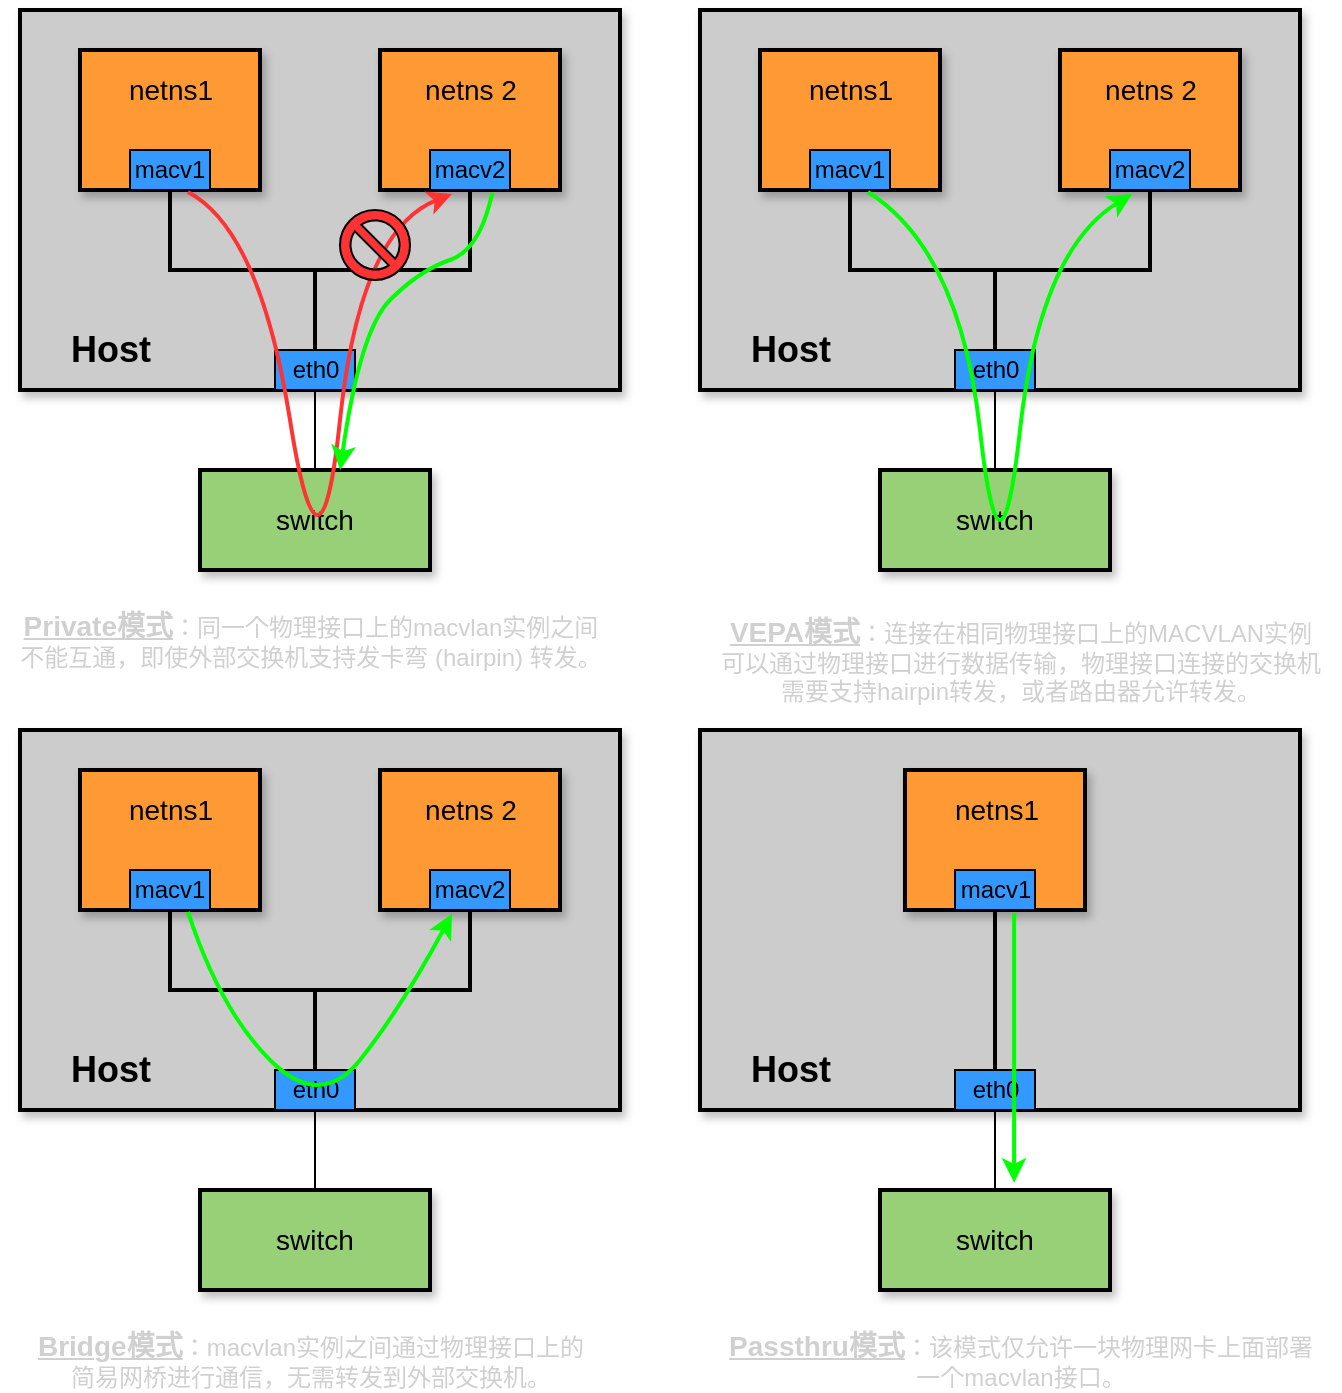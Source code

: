 <mxfile version="13.1.14" type="device"><diagram id="7U26s6v2oyI_hiLWyVBy" name="Page-1"><mxGraphModel dx="1186" dy="764" grid="1" gridSize="10" guides="1" tooltips="1" connect="1" arrows="1" fold="1" page="1" pageScale="1" pageWidth="850" pageHeight="1100" math="0" shadow="0"><root><mxCell id="0"/><mxCell id="1" parent="0"/><mxCell id="B_RgDuUZ2rfVtPrmDT5w-3" value="" style="rounded=0;whiteSpace=wrap;html=1;fillColor=#CCCCCC;shadow=1;strokeWidth=2;" parent="1" vertex="1"><mxGeometry x="40" y="100" width="300" height="190" as="geometry"/></mxCell><mxCell id="B_RgDuUZ2rfVtPrmDT5w-24" style="edgeStyle=orthogonalEdgeStyle;rounded=0;orthogonalLoop=1;jettySize=auto;html=1;exitX=0.5;exitY=1;exitDx=0;exitDy=0;entryX=0.5;entryY=0;entryDx=0;entryDy=0;endArrow=none;endFill=0;strokeWidth=2;" parent="1" source="B_RgDuUZ2rfVtPrmDT5w-4" target="B_RgDuUZ2rfVtPrmDT5w-9" edge="1"><mxGeometry relative="1" as="geometry"/></mxCell><mxCell id="B_RgDuUZ2rfVtPrmDT5w-4" value="" style="rounded=0;whiteSpace=wrap;html=1;fillColor=#FF9933;shadow=1;strokeWidth=2;" parent="1" vertex="1"><mxGeometry x="70" y="120" width="90" height="70" as="geometry"/></mxCell><mxCell id="B_RgDuUZ2rfVtPrmDT5w-7" value="&lt;font style=&quot;font-size: 14px&quot;&gt;switch&lt;/font&gt;" style="rounded=0;whiteSpace=wrap;html=1;fillColor=#97D077;shadow=1;strokeWidth=2;" parent="1" vertex="1"><mxGeometry x="130" y="330" width="115" height="50" as="geometry"/></mxCell><mxCell id="B_RgDuUZ2rfVtPrmDT5w-8" style="endArrow=none;edgeStyle=orthogonalEdgeStyle;rounded=0;orthogonalLoop=1;jettySize=auto;html=1;exitX=0.5;exitY=1;exitDx=0;exitDy=0;entryX=0.5;entryY=0;entryDx=0;entryDy=0;fillColor=none;" parent="1" source="B_RgDuUZ2rfVtPrmDT5w-9" target="B_RgDuUZ2rfVtPrmDT5w-7" edge="1"><mxGeometry relative="1" as="geometry"/></mxCell><mxCell id="B_RgDuUZ2rfVtPrmDT5w-9" value="eth0" style="rounded=0;whiteSpace=wrap;html=1;fillColor=#3399FF;" parent="1" vertex="1"><mxGeometry x="167.5" y="270" width="40" height="20" as="geometry"/></mxCell><mxCell id="B_RgDuUZ2rfVtPrmDT5w-10" value="macv1" style="rounded=0;whiteSpace=wrap;html=1;fillColor=#3399FF;" parent="1" vertex="1"><mxGeometry x="95" y="170" width="40" height="20" as="geometry"/></mxCell><mxCell id="B_RgDuUZ2rfVtPrmDT5w-13" value="&lt;font style=&quot;font-size: 14px&quot;&gt;netns1&lt;/font&gt;" style="text;html=1;align=center;verticalAlign=middle;resizable=0;points=[];autosize=1;fillColor=none;" parent="1" vertex="1"><mxGeometry x="85" y="130" width="60" height="20" as="geometry"/></mxCell><mxCell id="B_RgDuUZ2rfVtPrmDT5w-25" style="edgeStyle=orthogonalEdgeStyle;rounded=0;orthogonalLoop=1;jettySize=auto;html=1;exitX=0.5;exitY=1;exitDx=0;exitDy=0;entryX=0.5;entryY=0;entryDx=0;entryDy=0;endArrow=none;endFill=0;strokeWidth=2;" parent="1" source="B_RgDuUZ2rfVtPrmDT5w-14" target="B_RgDuUZ2rfVtPrmDT5w-9" edge="1"><mxGeometry relative="1" as="geometry"/></mxCell><mxCell id="B_RgDuUZ2rfVtPrmDT5w-14" value="" style="rounded=0;whiteSpace=wrap;html=1;fillColor=#FF9933;shadow=1;strokeWidth=2;" parent="1" vertex="1"><mxGeometry x="220" y="120" width="90" height="70" as="geometry"/></mxCell><mxCell id="B_RgDuUZ2rfVtPrmDT5w-15" value="macv2" style="rounded=0;whiteSpace=wrap;html=1;fillColor=#3399FF;" parent="1" vertex="1"><mxGeometry x="245" y="170" width="40" height="20" as="geometry"/></mxCell><mxCell id="B_RgDuUZ2rfVtPrmDT5w-18" value="&lt;font style=&quot;font-size: 14px&quot;&gt;netns 2&lt;/font&gt;" style="text;html=1;align=center;verticalAlign=middle;resizable=0;points=[];autosize=1;fillColor=none;" parent="1" vertex="1"><mxGeometry x="235" y="130" width="60" height="20" as="geometry"/></mxCell><mxCell id="B_RgDuUZ2rfVtPrmDT5w-19" value="&lt;font style=&quot;font-size: 18px&quot;&gt;&lt;b&gt;Host&lt;/b&gt;&lt;/font&gt;" style="text;html=1;align=center;verticalAlign=middle;resizable=0;points=[];autosize=1;fillColor=none;" parent="1" vertex="1"><mxGeometry x="55" y="260" width="60" height="20" as="geometry"/></mxCell><mxCell id="Oq509a6aH12ejsW9vpDh-1" value="" style="curved=1;endArrow=classic;html=1;exitX=0.6;exitY=1.014;exitDx=0;exitDy=0;exitPerimeter=0;entryX=0.4;entryY=1.029;entryDx=0;entryDy=0;entryPerimeter=0;strokeWidth=2;strokeColor=#FF3333;" parent="1" source="B_RgDuUZ2rfVtPrmDT5w-4" target="B_RgDuUZ2rfVtPrmDT5w-14" edge="1"><mxGeometry width="50" height="50" relative="1" as="geometry"><mxPoint x="400" y="380" as="sourcePoint"/><mxPoint x="450" y="330" as="targetPoint"/><Array as="points"><mxPoint x="160" y="210"/><mxPoint x="190" y="400"/><mxPoint x="210" y="210"/></Array></mxGeometry></mxCell><mxCell id="Oq509a6aH12ejsW9vpDh-4" value="" style="verticalLabelPosition=bottom;verticalAlign=top;html=1;shape=mxgraph.basic.no_symbol;strokeColor=#000000;fillColor=#FF3333;" parent="1" vertex="1"><mxGeometry x="200" y="200" width="35" height="35" as="geometry"/></mxCell><mxCell id="Oq509a6aH12ejsW9vpDh-5" value="&lt;font color=&quot;#d0d0d0&quot;&gt;&lt;u&gt;&lt;b&gt;&lt;font style=&quot;font-size: 14px&quot;&gt;Private模式&lt;/font&gt;&lt;/b&gt;&lt;/u&gt;：同一个物理接口上的macvlan实例之间&lt;br&gt;不能互通，即使外部交换机支持发卡弯 (hairpin) 转发。&lt;/font&gt;" style="text;html=1;align=center;verticalAlign=middle;resizable=0;points=[];autosize=1;" parent="1" vertex="1"><mxGeometry x="30" y="400" width="310" height="30" as="geometry"/></mxCell><mxCell id="Oq509a6aH12ejsW9vpDh-7" value="" style="rounded=0;whiteSpace=wrap;html=1;fillColor=#CCCCCC;shadow=1;strokeWidth=2;" parent="1" vertex="1"><mxGeometry x="380" y="100" width="300" height="190" as="geometry"/></mxCell><mxCell id="Oq509a6aH12ejsW9vpDh-8" style="edgeStyle=orthogonalEdgeStyle;rounded=0;orthogonalLoop=1;jettySize=auto;html=1;exitX=0.5;exitY=1;exitDx=0;exitDy=0;entryX=0.5;entryY=0;entryDx=0;entryDy=0;endArrow=none;endFill=0;strokeWidth=2;" parent="1" source="Oq509a6aH12ejsW9vpDh-9" target="Oq509a6aH12ejsW9vpDh-12" edge="1"><mxGeometry relative="1" as="geometry"/></mxCell><mxCell id="Oq509a6aH12ejsW9vpDh-9" value="" style="rounded=0;whiteSpace=wrap;html=1;fillColor=#FF9933;shadow=1;strokeWidth=2;" parent="1" vertex="1"><mxGeometry x="410" y="120" width="90" height="70" as="geometry"/></mxCell><mxCell id="Oq509a6aH12ejsW9vpDh-10" value="&lt;font style=&quot;font-size: 14px&quot;&gt;switch&lt;/font&gt;" style="rounded=0;whiteSpace=wrap;html=1;fillColor=#97D077;shadow=1;strokeWidth=2;" parent="1" vertex="1"><mxGeometry x="470" y="330" width="115" height="50" as="geometry"/></mxCell><mxCell id="Oq509a6aH12ejsW9vpDh-11" style="endArrow=none;edgeStyle=orthogonalEdgeStyle;rounded=0;orthogonalLoop=1;jettySize=auto;html=1;exitX=0.5;exitY=1;exitDx=0;exitDy=0;entryX=0.5;entryY=0;entryDx=0;entryDy=0;fillColor=none;" parent="1" source="Oq509a6aH12ejsW9vpDh-12" target="Oq509a6aH12ejsW9vpDh-10" edge="1"><mxGeometry relative="1" as="geometry"/></mxCell><mxCell id="Oq509a6aH12ejsW9vpDh-12" value="eth0" style="rounded=0;whiteSpace=wrap;html=1;fillColor=#3399FF;" parent="1" vertex="1"><mxGeometry x="507.5" y="270" width="40" height="20" as="geometry"/></mxCell><mxCell id="Oq509a6aH12ejsW9vpDh-13" value="macv1" style="rounded=0;whiteSpace=wrap;html=1;fillColor=#3399FF;" parent="1" vertex="1"><mxGeometry x="435" y="170" width="40" height="20" as="geometry"/></mxCell><mxCell id="Oq509a6aH12ejsW9vpDh-14" value="&lt;font style=&quot;font-size: 14px&quot;&gt;netns1&lt;/font&gt;" style="text;html=1;align=center;verticalAlign=middle;resizable=0;points=[];autosize=1;fillColor=none;" parent="1" vertex="1"><mxGeometry x="425" y="130" width="60" height="20" as="geometry"/></mxCell><mxCell id="Oq509a6aH12ejsW9vpDh-15" style="edgeStyle=orthogonalEdgeStyle;rounded=0;orthogonalLoop=1;jettySize=auto;html=1;exitX=0.5;exitY=1;exitDx=0;exitDy=0;entryX=0.5;entryY=0;entryDx=0;entryDy=0;endArrow=none;endFill=0;strokeWidth=2;" parent="1" source="Oq509a6aH12ejsW9vpDh-16" target="Oq509a6aH12ejsW9vpDh-12" edge="1"><mxGeometry relative="1" as="geometry"/></mxCell><mxCell id="Oq509a6aH12ejsW9vpDh-16" value="" style="rounded=0;whiteSpace=wrap;html=1;fillColor=#FF9933;shadow=1;strokeWidth=2;" parent="1" vertex="1"><mxGeometry x="560" y="120" width="90" height="70" as="geometry"/></mxCell><mxCell id="Oq509a6aH12ejsW9vpDh-17" value="macv2" style="rounded=0;whiteSpace=wrap;html=1;fillColor=#3399FF;" parent="1" vertex="1"><mxGeometry x="585" y="170" width="40" height="20" as="geometry"/></mxCell><mxCell id="Oq509a6aH12ejsW9vpDh-18" value="&lt;font style=&quot;font-size: 14px&quot;&gt;netns 2&lt;/font&gt;" style="text;html=1;align=center;verticalAlign=middle;resizable=0;points=[];autosize=1;fillColor=none;" parent="1" vertex="1"><mxGeometry x="575" y="130" width="60" height="20" as="geometry"/></mxCell><mxCell id="Oq509a6aH12ejsW9vpDh-19" value="&lt;font style=&quot;font-size: 18px&quot;&gt;&lt;b&gt;Host&lt;/b&gt;&lt;/font&gt;" style="text;html=1;align=center;verticalAlign=middle;resizable=0;points=[];autosize=1;fillColor=none;" parent="1" vertex="1"><mxGeometry x="395" y="260" width="60" height="20" as="geometry"/></mxCell><mxCell id="Oq509a6aH12ejsW9vpDh-20" value="" style="curved=1;endArrow=classic;html=1;exitX=0.6;exitY=1.014;exitDx=0;exitDy=0;exitPerimeter=0;entryX=0.4;entryY=1.029;entryDx=0;entryDy=0;entryPerimeter=0;strokeWidth=2;strokeColor=#00FF00;" parent="1" source="Oq509a6aH12ejsW9vpDh-9" target="Oq509a6aH12ejsW9vpDh-16" edge="1"><mxGeometry width="50" height="50" relative="1" as="geometry"><mxPoint x="740" y="380" as="sourcePoint"/><mxPoint x="790" y="330" as="targetPoint"/><Array as="points"><mxPoint x="510" y="220"/><mxPoint x="530" y="400"/><mxPoint x="550" y="220"/></Array></mxGeometry></mxCell><mxCell id="Oq509a6aH12ejsW9vpDh-22" value="&lt;font color=&quot;#d0d0d0&quot;&gt;&lt;u&gt;&lt;b&gt;&lt;font style=&quot;font-size: 14px&quot;&gt;VEPA模式&lt;/font&gt;&lt;/b&gt;&lt;/u&gt;：连接在相同物理接口上的MACVLAN实例&lt;br&gt;可以通过物理接口进行数据传输，物理接口连接的交换机&lt;br&gt;需要支持hairpin转发，或者路由器允许转发。&lt;/font&gt;" style="text;html=1;align=center;verticalAlign=middle;resizable=0;points=[];autosize=1;" parent="1" vertex="1"><mxGeometry x="380" y="400" width="320" height="50" as="geometry"/></mxCell><mxCell id="Oq509a6aH12ejsW9vpDh-24" value="" style="rounded=0;whiteSpace=wrap;html=1;fillColor=#CCCCCC;shadow=1;strokeWidth=2;" parent="1" vertex="1"><mxGeometry x="40" y="460" width="300" height="190" as="geometry"/></mxCell><mxCell id="Oq509a6aH12ejsW9vpDh-25" style="edgeStyle=orthogonalEdgeStyle;rounded=0;orthogonalLoop=1;jettySize=auto;html=1;exitX=0.5;exitY=1;exitDx=0;exitDy=0;entryX=0.5;entryY=0;entryDx=0;entryDy=0;endArrow=none;endFill=0;strokeWidth=2;" parent="1" source="Oq509a6aH12ejsW9vpDh-26" target="Oq509a6aH12ejsW9vpDh-29" edge="1"><mxGeometry relative="1" as="geometry"/></mxCell><mxCell id="Oq509a6aH12ejsW9vpDh-26" value="" style="rounded=0;whiteSpace=wrap;html=1;fillColor=#FF9933;shadow=1;strokeWidth=2;" parent="1" vertex="1"><mxGeometry x="70" y="480" width="90" height="70" as="geometry"/></mxCell><mxCell id="Oq509a6aH12ejsW9vpDh-27" value="&lt;font style=&quot;font-size: 14px&quot;&gt;switch&lt;/font&gt;" style="rounded=0;whiteSpace=wrap;html=1;fillColor=#97D077;shadow=1;strokeWidth=2;" parent="1" vertex="1"><mxGeometry x="130" y="690" width="115" height="50" as="geometry"/></mxCell><mxCell id="Oq509a6aH12ejsW9vpDh-28" style="endArrow=none;edgeStyle=orthogonalEdgeStyle;rounded=0;orthogonalLoop=1;jettySize=auto;html=1;exitX=0.5;exitY=1;exitDx=0;exitDy=0;entryX=0.5;entryY=0;entryDx=0;entryDy=0;fillColor=none;" parent="1" source="Oq509a6aH12ejsW9vpDh-29" target="Oq509a6aH12ejsW9vpDh-27" edge="1"><mxGeometry relative="1" as="geometry"/></mxCell><mxCell id="Oq509a6aH12ejsW9vpDh-29" value="eth0" style="rounded=0;whiteSpace=wrap;html=1;fillColor=#3399FF;" parent="1" vertex="1"><mxGeometry x="167.5" y="630" width="40" height="20" as="geometry"/></mxCell><mxCell id="Oq509a6aH12ejsW9vpDh-30" value="macv1" style="rounded=0;whiteSpace=wrap;html=1;fillColor=#3399FF;" parent="1" vertex="1"><mxGeometry x="95" y="530" width="40" height="20" as="geometry"/></mxCell><mxCell id="Oq509a6aH12ejsW9vpDh-31" value="&lt;font style=&quot;font-size: 14px&quot;&gt;netns1&lt;/font&gt;" style="text;html=1;align=center;verticalAlign=middle;resizable=0;points=[];autosize=1;fillColor=none;" parent="1" vertex="1"><mxGeometry x="85" y="490" width="60" height="20" as="geometry"/></mxCell><mxCell id="Oq509a6aH12ejsW9vpDh-32" style="edgeStyle=orthogonalEdgeStyle;rounded=0;orthogonalLoop=1;jettySize=auto;html=1;exitX=0.5;exitY=1;exitDx=0;exitDy=0;entryX=0.5;entryY=0;entryDx=0;entryDy=0;endArrow=none;endFill=0;strokeWidth=2;" parent="1" source="Oq509a6aH12ejsW9vpDh-33" target="Oq509a6aH12ejsW9vpDh-29" edge="1"><mxGeometry relative="1" as="geometry"/></mxCell><mxCell id="Oq509a6aH12ejsW9vpDh-33" value="" style="rounded=0;whiteSpace=wrap;html=1;fillColor=#FF9933;shadow=1;strokeWidth=2;" parent="1" vertex="1"><mxGeometry x="220" y="480" width="90" height="70" as="geometry"/></mxCell><mxCell id="Oq509a6aH12ejsW9vpDh-34" value="macv2" style="rounded=0;whiteSpace=wrap;html=1;fillColor=#3399FF;" parent="1" vertex="1"><mxGeometry x="245" y="530" width="40" height="20" as="geometry"/></mxCell><mxCell id="Oq509a6aH12ejsW9vpDh-35" value="&lt;font style=&quot;font-size: 14px&quot;&gt;netns 2&lt;/font&gt;" style="text;html=1;align=center;verticalAlign=middle;resizable=0;points=[];autosize=1;fillColor=none;" parent="1" vertex="1"><mxGeometry x="235" y="490" width="60" height="20" as="geometry"/></mxCell><mxCell id="Oq509a6aH12ejsW9vpDh-36" value="&lt;font style=&quot;font-size: 18px&quot;&gt;&lt;b&gt;Host&lt;/b&gt;&lt;/font&gt;" style="text;html=1;align=center;verticalAlign=middle;resizable=0;points=[];autosize=1;fillColor=none;" parent="1" vertex="1"><mxGeometry x="55" y="620" width="60" height="20" as="geometry"/></mxCell><mxCell id="Oq509a6aH12ejsW9vpDh-37" value="" style="curved=1;endArrow=classic;html=1;exitX=0.6;exitY=1.014;exitDx=0;exitDy=0;exitPerimeter=0;entryX=0.4;entryY=1.029;entryDx=0;entryDy=0;entryPerimeter=0;strokeWidth=2;strokeColor=#00FF00;" parent="1" source="Oq509a6aH12ejsW9vpDh-26" target="Oq509a6aH12ejsW9vpDh-33" edge="1"><mxGeometry width="50" height="50" relative="1" as="geometry"><mxPoint x="400" y="740" as="sourcePoint"/><mxPoint x="450" y="690" as="targetPoint"/><Array as="points"><mxPoint x="140" y="600"/><mxPoint x="190" y="650"/><mxPoint x="230" y="600"/></Array></mxGeometry></mxCell><mxCell id="Oq509a6aH12ejsW9vpDh-39" value="&lt;font color=&quot;#d0d0d0&quot;&gt;&lt;u&gt;&lt;b&gt;&lt;font style=&quot;font-size: 14px&quot;&gt;Bridge模式&lt;/font&gt;&lt;/b&gt;&lt;/u&gt;：macvlan实例之间通过物理接口上的&lt;br&gt;简易网桥进行通信，无需转发到外部交换机。&lt;/font&gt;" style="text;html=1;align=center;verticalAlign=middle;resizable=0;points=[];autosize=1;" parent="1" vertex="1"><mxGeometry x="40" y="760" width="290" height="30" as="geometry"/></mxCell><mxCell id="Oq509a6aH12ejsW9vpDh-40" value="" style="rounded=0;whiteSpace=wrap;html=1;fillColor=#CCCCCC;shadow=1;strokeWidth=2;" parent="1" vertex="1"><mxGeometry x="380" y="460" width="300" height="190" as="geometry"/></mxCell><mxCell id="Oq509a6aH12ejsW9vpDh-41" style="edgeStyle=orthogonalEdgeStyle;rounded=0;orthogonalLoop=1;jettySize=auto;html=1;exitX=0.5;exitY=1;exitDx=0;exitDy=0;entryX=0.5;entryY=0;entryDx=0;entryDy=0;endArrow=none;endFill=0;strokeWidth=2;" parent="1" source="Oq509a6aH12ejsW9vpDh-42" target="Oq509a6aH12ejsW9vpDh-45" edge="1"><mxGeometry relative="1" as="geometry"/></mxCell><mxCell id="Oq509a6aH12ejsW9vpDh-42" value="" style="rounded=0;whiteSpace=wrap;html=1;fillColor=#FF9933;shadow=1;strokeWidth=2;" parent="1" vertex="1"><mxGeometry x="482.5" y="480" width="90" height="70" as="geometry"/></mxCell><mxCell id="Oq509a6aH12ejsW9vpDh-43" value="&lt;font style=&quot;font-size: 14px&quot;&gt;switch&lt;/font&gt;" style="rounded=0;whiteSpace=wrap;html=1;fillColor=#97D077;shadow=1;strokeWidth=2;" parent="1" vertex="1"><mxGeometry x="470" y="690" width="115" height="50" as="geometry"/></mxCell><mxCell id="Oq509a6aH12ejsW9vpDh-44" style="endArrow=none;edgeStyle=orthogonalEdgeStyle;rounded=0;orthogonalLoop=1;jettySize=auto;html=1;exitX=0.5;exitY=1;exitDx=0;exitDy=0;entryX=0.5;entryY=0;entryDx=0;entryDy=0;fillColor=none;" parent="1" source="Oq509a6aH12ejsW9vpDh-45" target="Oq509a6aH12ejsW9vpDh-43" edge="1"><mxGeometry relative="1" as="geometry"/></mxCell><mxCell id="Oq509a6aH12ejsW9vpDh-45" value="eth0" style="rounded=0;whiteSpace=wrap;html=1;fillColor=#3399FF;" parent="1" vertex="1"><mxGeometry x="507.5" y="630" width="40" height="20" as="geometry"/></mxCell><mxCell id="Oq509a6aH12ejsW9vpDh-46" value="macv1" style="rounded=0;whiteSpace=wrap;html=1;fillColor=#3399FF;" parent="1" vertex="1"><mxGeometry x="507.5" y="530" width="40" height="20" as="geometry"/></mxCell><mxCell id="Oq509a6aH12ejsW9vpDh-47" value="&lt;font style=&quot;font-size: 14px&quot;&gt;netns1&lt;/font&gt;" style="text;html=1;align=center;verticalAlign=middle;resizable=0;points=[];autosize=1;fillColor=none;" parent="1" vertex="1"><mxGeometry x="497.5" y="490" width="60" height="20" as="geometry"/></mxCell><mxCell id="Oq509a6aH12ejsW9vpDh-52" value="&lt;font style=&quot;font-size: 18px&quot;&gt;&lt;b&gt;Host&lt;/b&gt;&lt;/font&gt;" style="text;html=1;align=center;verticalAlign=middle;resizable=0;points=[];autosize=1;fillColor=none;" parent="1" vertex="1"><mxGeometry x="395" y="620" width="60" height="20" as="geometry"/></mxCell><mxCell id="Oq509a6aH12ejsW9vpDh-55" value="&lt;font color=&quot;#d0d0d0&quot;&gt;&lt;u&gt;&lt;b&gt;&lt;font style=&quot;font-size: 14px&quot;&gt;Passthru模式&lt;/font&gt;&lt;/b&gt;&lt;/u&gt;：&lt;strong&gt;&lt;/strong&gt;该模式仅允许一块物理网卡上面部署&lt;br&gt;一个macvlan接口。&lt;/font&gt;" style="text;html=1;align=center;verticalAlign=middle;resizable=0;points=[];autosize=1;" parent="1" vertex="1"><mxGeometry x="385" y="760" width="310" height="30" as="geometry"/></mxCell><mxCell id="Oq509a6aH12ejsW9vpDh-58" value="" style="endArrow=classic;html=1;strokeColor=#00FF00;strokeWidth=2;fontColor=#0000FF;exitX=0.606;exitY=1.019;exitDx=0;exitDy=0;exitPerimeter=0;entryX=0.583;entryY=-0.073;entryDx=0;entryDy=0;entryPerimeter=0;" parent="1" source="Oq509a6aH12ejsW9vpDh-42" target="Oq509a6aH12ejsW9vpDh-43" edge="1"><mxGeometry width="50" height="50" relative="1" as="geometry"><mxPoint x="400" y="540" as="sourcePoint"/><mxPoint x="537" y="680" as="targetPoint"/></mxGeometry></mxCell><mxCell id="Oq509a6aH12ejsW9vpDh-60" value="" style="curved=1;endArrow=classic;html=1;strokeColor=#00FF00;strokeWidth=2;fontColor=#0000FF;exitX=0.624;exitY=1.019;exitDx=0;exitDy=0;exitPerimeter=0;entryX=0.609;entryY=0;entryDx=0;entryDy=0;entryPerimeter=0;" parent="1" source="B_RgDuUZ2rfVtPrmDT5w-14" target="B_RgDuUZ2rfVtPrmDT5w-7" edge="1"><mxGeometry width="50" height="50" relative="1" as="geometry"><mxPoint x="400" y="430" as="sourcePoint"/><mxPoint x="450" y="380" as="targetPoint"/><Array as="points"><mxPoint x="270" y="220"/><mxPoint x="240" y="230"/><mxPoint x="210" y="260"/></Array></mxGeometry></mxCell></root></mxGraphModel></diagram></mxfile>